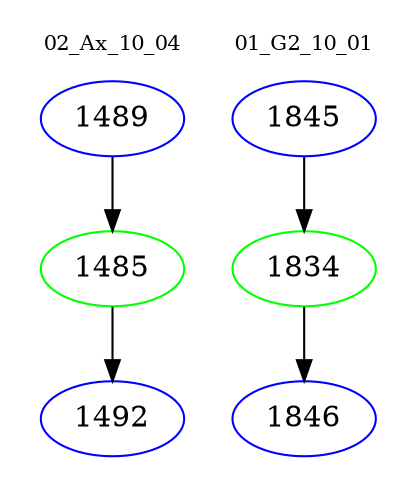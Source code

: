 digraph{
subgraph cluster_0 {
color = white
label = "02_Ax_10_04";
fontsize=10;
T0_1489 [label="1489", color="blue"]
T0_1489 -> T0_1485 [color="black"]
T0_1485 [label="1485", color="green"]
T0_1485 -> T0_1492 [color="black"]
T0_1492 [label="1492", color="blue"]
}
subgraph cluster_1 {
color = white
label = "01_G2_10_01";
fontsize=10;
T1_1845 [label="1845", color="blue"]
T1_1845 -> T1_1834 [color="black"]
T1_1834 [label="1834", color="green"]
T1_1834 -> T1_1846 [color="black"]
T1_1846 [label="1846", color="blue"]
}
}
